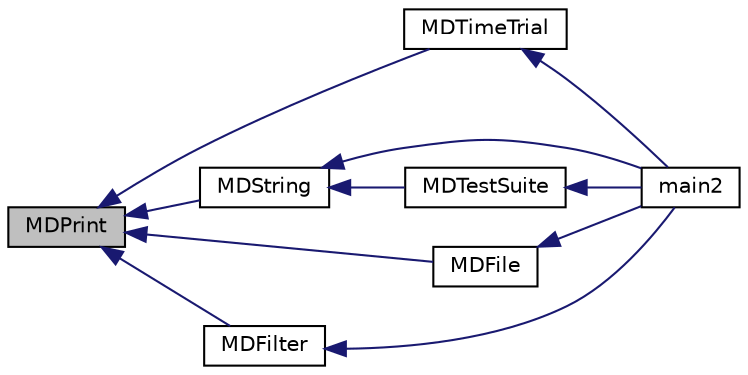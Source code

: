 digraph "MDPrint"
{
  edge [fontname="Helvetica",fontsize="10",labelfontname="Helvetica",labelfontsize="10"];
  node [fontname="Helvetica",fontsize="10",shape=record];
  rankdir="LR";
  Node1 [label="MDPrint",height=0.2,width=0.4,color="black", fillcolor="grey75", style="filled", fontcolor="black"];
  Node1 -> Node2 [dir="back",color="midnightblue",fontsize="10",style="solid",fontname="Helvetica"];
  Node2 [label="MDTimeTrial",height=0.2,width=0.4,color="black", fillcolor="white", style="filled",URL="$tst_m_d5__mit_8c.html#a83d693f06f410dfae0fa07bdb784c413"];
  Node2 -> Node3 [dir="back",color="midnightblue",fontsize="10",style="solid",fontname="Helvetica"];
  Node3 [label="main2",height=0.2,width=0.4,color="black", fillcolor="white", style="filled",URL="$tst_m_d5__mit_8c.html#a03700303174fdaee1933026d41bfae33"];
  Node1 -> Node4 [dir="back",color="midnightblue",fontsize="10",style="solid",fontname="Helvetica"];
  Node4 [label="MDString",height=0.2,width=0.4,color="black", fillcolor="white", style="filled",URL="$tst_m_d5__mit_8c.html#a3d43fd786c8df636396a9b720ad6e56b"];
  Node4 -> Node5 [dir="back",color="midnightblue",fontsize="10",style="solid",fontname="Helvetica"];
  Node5 [label="MDTestSuite",height=0.2,width=0.4,color="black", fillcolor="white", style="filled",URL="$tst_m_d5__mit_8c.html#ac6ee08a44f4f1b5cd7a7bd3cb1e3fb74"];
  Node5 -> Node3 [dir="back",color="midnightblue",fontsize="10",style="solid",fontname="Helvetica"];
  Node4 -> Node3 [dir="back",color="midnightblue",fontsize="10",style="solid",fontname="Helvetica"];
  Node1 -> Node6 [dir="back",color="midnightblue",fontsize="10",style="solid",fontname="Helvetica"];
  Node6 [label="MDFile",height=0.2,width=0.4,color="black", fillcolor="white", style="filled",URL="$tst_m_d5__mit_8c.html#a36f40dab09c3cfc6a28461c2973c2547"];
  Node6 -> Node3 [dir="back",color="midnightblue",fontsize="10",style="solid",fontname="Helvetica"];
  Node1 -> Node7 [dir="back",color="midnightblue",fontsize="10",style="solid",fontname="Helvetica"];
  Node7 [label="MDFilter",height=0.2,width=0.4,color="black", fillcolor="white", style="filled",URL="$tst_m_d5__mit_8c.html#ab0cd45c6de89d86ab42945f36a05253f"];
  Node7 -> Node3 [dir="back",color="midnightblue",fontsize="10",style="solid",fontname="Helvetica"];
}
